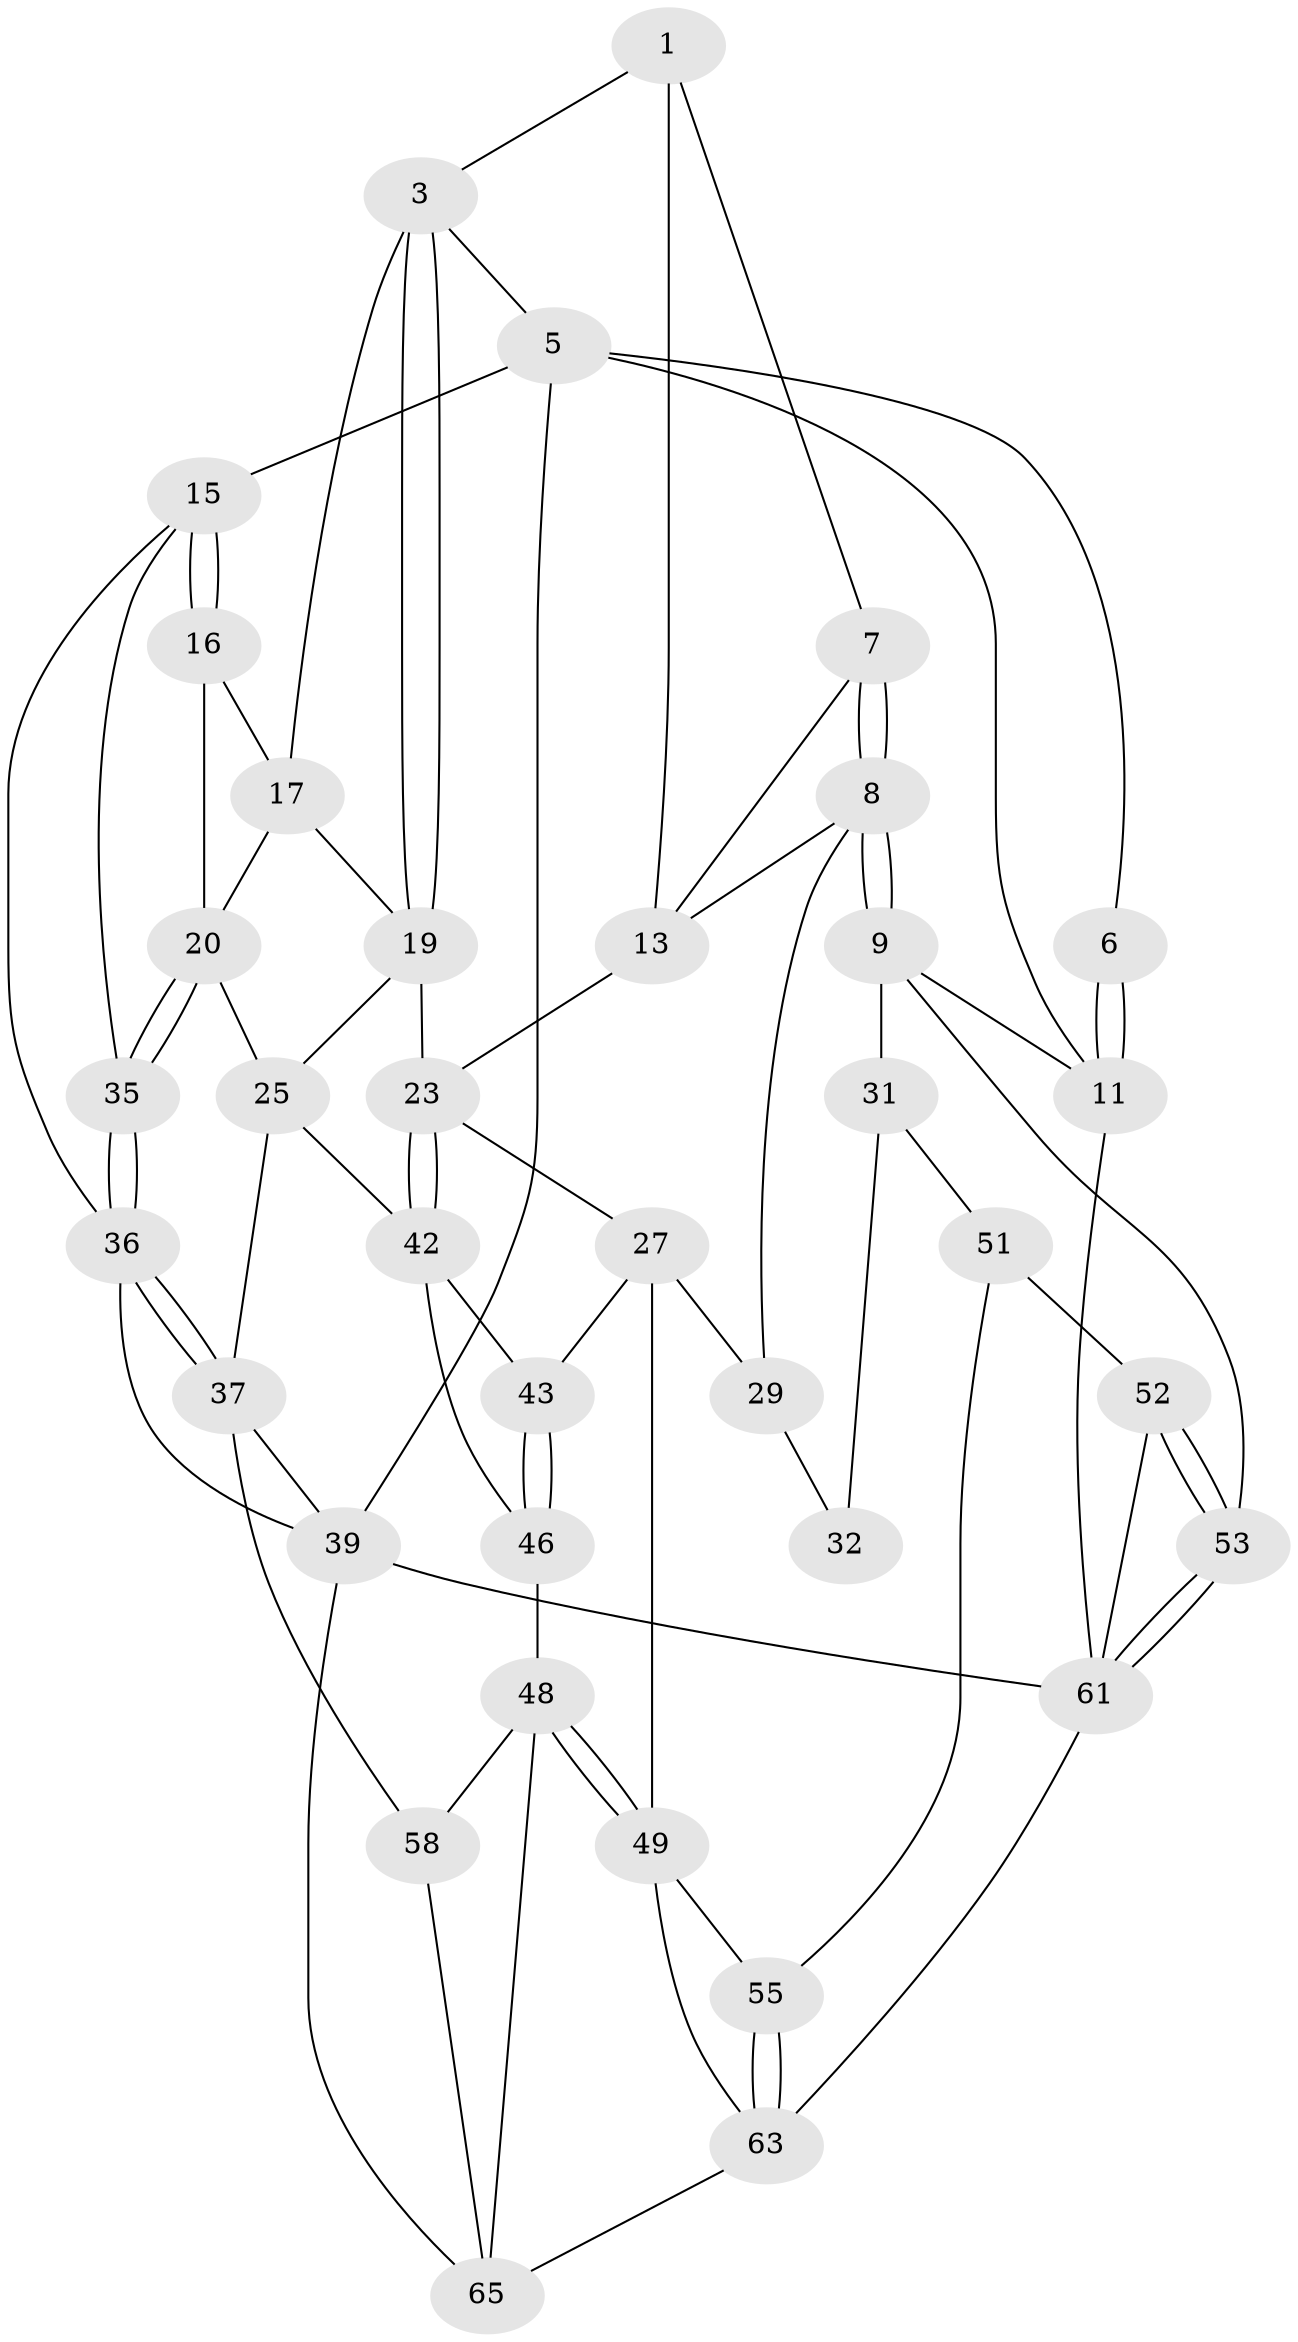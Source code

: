 // original degree distribution, {3: 0.045454545454545456, 5: 0.4696969696969697, 4: 0.24242424242424243, 6: 0.24242424242424243}
// Generated by graph-tools (version 1.1) at 2025/42/03/06/25 10:42:34]
// undirected, 37 vertices, 81 edges
graph export_dot {
graph [start="1"]
  node [color=gray90,style=filled];
  1 [pos="+0.2745399017623791+0",super="+2"];
  3 [pos="+0.5926231050013259+0.18902604081628407",super="+4"];
  5 [pos="+1+0",super="+12"];
  6 [pos="+0.2704686804202371+0"];
  7 [pos="+0.2560695521344926+0.1094772952447306"];
  8 [pos="+0+0.34938533746969064",super="+26"];
  9 [pos="+0+0.39718071185093246",super="+10"];
  11 [pos="+0+0"];
  13 [pos="+0.44403652313619985+0.3283490228885787",super="+14"];
  15 [pos="+1+0",super="+34"];
  16 [pos="+0.8909375764547091+0.28141141024946503"];
  17 [pos="+0.7421403082240742+0.23760573437914673",super="+18"];
  19 [pos="+0.6427998758492884+0.32924007936770455",super="+22"];
  20 [pos="+0.8416447527055051+0.3858847995969479",super="+21"];
  23 [pos="+0.5877706755133518+0.44572835759130097",super="+24"];
  25 [pos="+0.7185021007050787+0.44821082378934257",super="+38"];
  27 [pos="+0.4198904692336038+0.49336735431377765",super="+28"];
  29 [pos="+0.2663566615481944+0.5909524038865115",super="+30"];
  31 [pos="+0+0.43428616951667737",super="+50"];
  32 [pos="+0.2272046339946069+0.3997365915170359",super="+33"];
  35 [pos="+0.9550992248688426+0.4541079415139803"];
  36 [pos="+0.8093682529123075+0.6502525430070228",super="+41"];
  37 [pos="+0.7908970619635173+0.6669439800939787",super="+57"];
  39 [pos="+1+1",super="+40"];
  42 [pos="+0.5700052850666941+0.5313915349590665",super="+45"];
  43 [pos="+0.45827626892947787+0.5219493862576062",super="+44"];
  46 [pos="+0.5441905875308871+0.6466816605979763",super="+47"];
  48 [pos="+0.42423646461139336+0.7807456027614103",super="+59"];
  49 [pos="+0.35738653491997213+0.7188572997916606",super="+54"];
  51 [pos="+0.13522817671446405+0.6890656043536023",super="+56"];
  52 [pos="+0.07571271699732779+0.7130128623009221",super="+60"];
  53 [pos="+0+0.7760172846401443"];
  55 [pos="+0.17341544246196472+0.772192041058068"];
  58 [pos="+0.6511005992411364+0.84679476578388"];
  61 [pos="+0+1",super="+62"];
  63 [pos="+0+1",super="+64"];
  65 [pos="+0.3531060456098178+1",super="+66"];
  1 -- 7;
  1 -- 3;
  1 -- 13;
  3 -- 19;
  3 -- 19;
  3 -- 17;
  3 -- 5;
  5 -- 6;
  5 -- 11;
  5 -- 15;
  5 -- 39;
  6 -- 11;
  6 -- 11;
  7 -- 8;
  7 -- 8;
  7 -- 13;
  8 -- 9;
  8 -- 9;
  8 -- 13;
  8 -- 29;
  9 -- 31;
  9 -- 11;
  9 -- 53;
  11 -- 61;
  13 -- 23;
  15 -- 16;
  15 -- 16;
  15 -- 35;
  15 -- 36;
  16 -- 17;
  16 -- 20;
  17 -- 19;
  17 -- 20;
  19 -- 25;
  19 -- 23;
  20 -- 35;
  20 -- 35;
  20 -- 25;
  23 -- 42;
  23 -- 42;
  23 -- 27;
  25 -- 37;
  25 -- 42;
  27 -- 49;
  27 -- 29;
  27 -- 43;
  29 -- 32;
  31 -- 32 [weight=2];
  31 -- 51;
  35 -- 36;
  35 -- 36;
  36 -- 37;
  36 -- 37;
  36 -- 39;
  37 -- 58;
  37 -- 39;
  39 -- 65;
  39 -- 61;
  42 -- 43;
  42 -- 46;
  43 -- 46 [weight=2];
  43 -- 46;
  46 -- 48;
  48 -- 49;
  48 -- 49;
  48 -- 65;
  48 -- 58;
  49 -- 55;
  49 -- 63;
  51 -- 52 [weight=2];
  51 -- 55;
  52 -- 53;
  52 -- 53;
  52 -- 61;
  53 -- 61;
  53 -- 61;
  55 -- 63;
  55 -- 63;
  58 -- 65;
  61 -- 63;
  63 -- 65;
}
